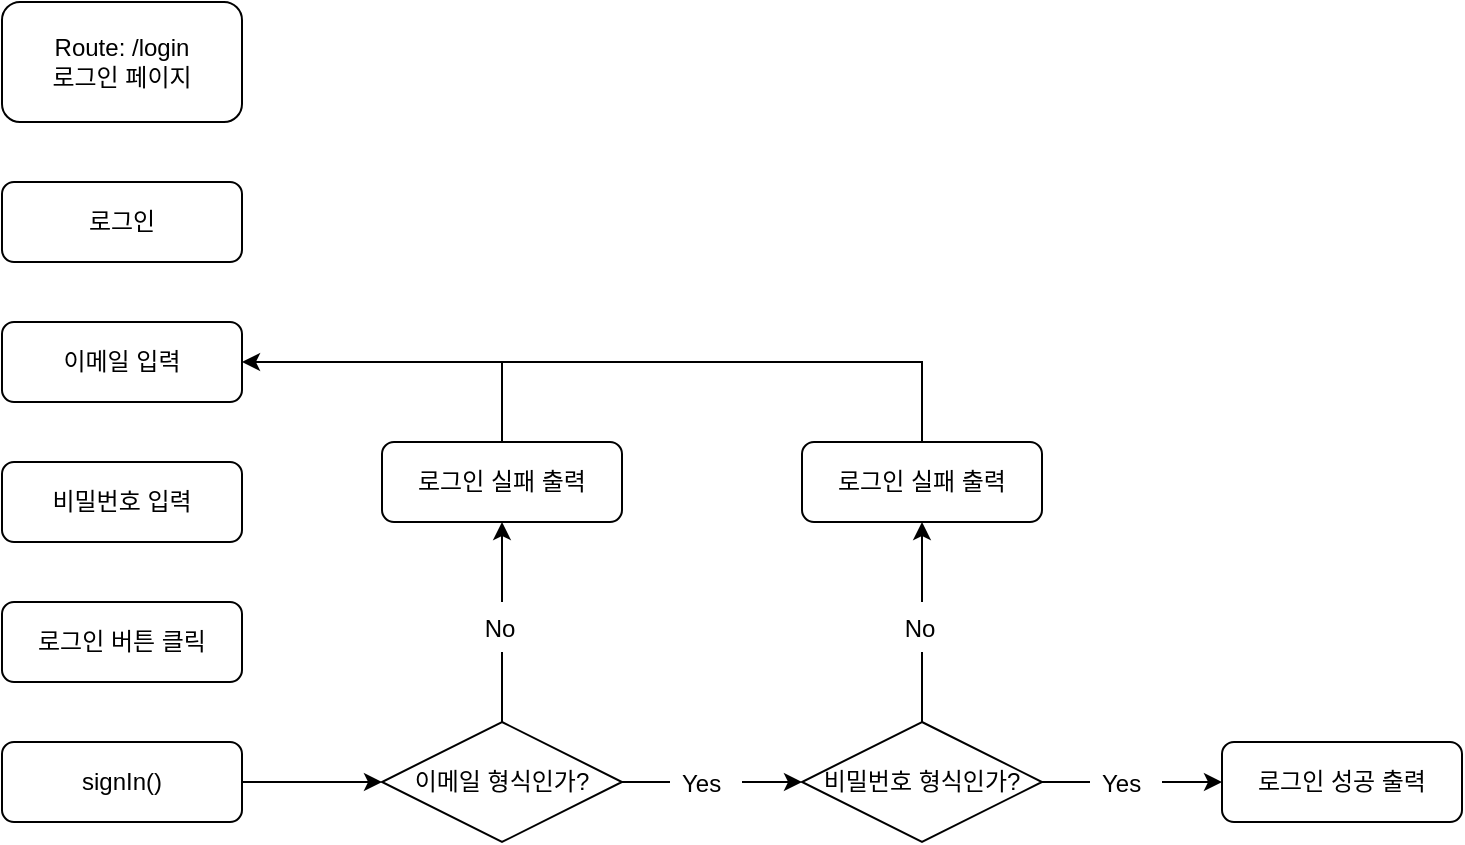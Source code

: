 <mxfile version="16.5.5" type="device"><diagram id="C5RBs43oDa-KdzZeNtuy" name="Page-1"><mxGraphModel dx="946" dy="614" grid="1" gridSize="10" guides="1" tooltips="1" connect="1" arrows="1" fold="1" page="1" pageScale="1" pageWidth="827" pageHeight="1169" math="0" shadow="0"><root><mxCell id="WIyWlLk6GJQsqaUBKTNV-0"/><mxCell id="WIyWlLk6GJQsqaUBKTNV-1" parent="WIyWlLk6GJQsqaUBKTNV-0"/><mxCell id="s9-WetwgZRNQXguAYqes-0" value="Route: /login&lt;br&gt;로그인 페이지&lt;br&gt;" style="rounded=1;whiteSpace=wrap;html=1;" vertex="1" parent="WIyWlLk6GJQsqaUBKTNV-1"><mxGeometry x="40" y="40" width="120" height="60" as="geometry"/></mxCell><mxCell id="s9-WetwgZRNQXguAYqes-1" value="로그인" style="rounded=1;whiteSpace=wrap;html=1;" vertex="1" parent="WIyWlLk6GJQsqaUBKTNV-1"><mxGeometry x="40" y="130" width="120" height="40" as="geometry"/></mxCell><mxCell id="s9-WetwgZRNQXguAYqes-2" value="이메일 입력" style="rounded=1;whiteSpace=wrap;html=1;" vertex="1" parent="WIyWlLk6GJQsqaUBKTNV-1"><mxGeometry x="40" y="200" width="120" height="40" as="geometry"/></mxCell><mxCell id="s9-WetwgZRNQXguAYqes-3" value="비밀번호 입력" style="rounded=1;whiteSpace=wrap;html=1;" vertex="1" parent="WIyWlLk6GJQsqaUBKTNV-1"><mxGeometry x="40" y="270" width="120" height="40" as="geometry"/></mxCell><mxCell id="s9-WetwgZRNQXguAYqes-4" value="로그인 버튼 클릭" style="rounded=1;whiteSpace=wrap;html=1;" vertex="1" parent="WIyWlLk6GJQsqaUBKTNV-1"><mxGeometry x="40" y="340" width="120" height="40" as="geometry"/></mxCell><mxCell id="s9-WetwgZRNQXguAYqes-7" value="signIn()" style="rounded=1;whiteSpace=wrap;html=1;" vertex="1" parent="WIyWlLk6GJQsqaUBKTNV-1"><mxGeometry x="40" y="410" width="120" height="40" as="geometry"/></mxCell><mxCell id="s9-WetwgZRNQXguAYqes-8" value="이메일 형식인가?" style="rhombus;whiteSpace=wrap;html=1;" vertex="1" parent="WIyWlLk6GJQsqaUBKTNV-1"><mxGeometry x="230" y="400" width="120" height="60" as="geometry"/></mxCell><mxCell id="s9-WetwgZRNQXguAYqes-9" value="" style="endArrow=classic;html=1;rounded=0;exitX=1;exitY=0.5;exitDx=0;exitDy=0;" edge="1" parent="WIyWlLk6GJQsqaUBKTNV-1" source="s9-WetwgZRNQXguAYqes-7" target="s9-WetwgZRNQXguAYqes-8"><mxGeometry width="50" height="50" relative="1" as="geometry"><mxPoint x="390" y="340" as="sourcePoint"/><mxPoint x="450" y="340" as="targetPoint"/></mxGeometry></mxCell><mxCell id="s9-WetwgZRNQXguAYqes-10" value="" style="endArrow=classic;html=1;rounded=0;exitX=1;exitY=0.5;exitDx=0;exitDy=0;startArrow=none;" edge="1" parent="WIyWlLk6GJQsqaUBKTNV-1" source="s9-WetwgZRNQXguAYqes-11"><mxGeometry width="50" height="50" relative="1" as="geometry"><mxPoint x="390" y="340" as="sourcePoint"/><mxPoint x="440" y="430" as="targetPoint"/></mxGeometry></mxCell><mxCell id="s9-WetwgZRNQXguAYqes-11" value="Yes" style="text;strokeColor=none;fillColor=none;align=left;verticalAlign=middle;spacingLeft=4;spacingRight=4;overflow=hidden;points=[[0,0.5],[1,0.5]];portConstraint=eastwest;rotatable=0;" vertex="1" parent="WIyWlLk6GJQsqaUBKTNV-1"><mxGeometry x="374" y="415" width="36" height="30" as="geometry"/></mxCell><mxCell id="s9-WetwgZRNQXguAYqes-12" value="" style="endArrow=none;html=1;rounded=0;exitX=1;exitY=0.5;exitDx=0;exitDy=0;" edge="1" parent="WIyWlLk6GJQsqaUBKTNV-1" source="s9-WetwgZRNQXguAYqes-8" target="s9-WetwgZRNQXguAYqes-11"><mxGeometry width="50" height="50" relative="1" as="geometry"><mxPoint x="350" y="430" as="sourcePoint"/><mxPoint x="440" y="430" as="targetPoint"/></mxGeometry></mxCell><mxCell id="s9-WetwgZRNQXguAYqes-13" value="로그인 성공 출력" style="rounded=1;whiteSpace=wrap;html=1;" vertex="1" parent="WIyWlLk6GJQsqaUBKTNV-1"><mxGeometry x="650" y="410" width="120" height="40" as="geometry"/></mxCell><mxCell id="s9-WetwgZRNQXguAYqes-15" value="" style="endArrow=classic;html=1;rounded=0;exitX=0.5;exitY=0;exitDx=0;exitDy=0;startArrow=none;" edge="1" parent="WIyWlLk6GJQsqaUBKTNV-1" source="s9-WetwgZRNQXguAYqes-16"><mxGeometry width="50" height="50" relative="1" as="geometry"><mxPoint x="390" y="300" as="sourcePoint"/><mxPoint x="290" y="300" as="targetPoint"/></mxGeometry></mxCell><mxCell id="s9-WetwgZRNQXguAYqes-16" value=" No" style="text;strokeColor=none;fillColor=none;align=left;verticalAlign=middle;spacingLeft=4;spacingRight=4;overflow=hidden;points=[[0,0.5],[1,0.5]];portConstraint=eastwest;rotatable=0;" vertex="1" parent="WIyWlLk6GJQsqaUBKTNV-1"><mxGeometry x="272" y="340" width="36" height="25" as="geometry"/></mxCell><mxCell id="s9-WetwgZRNQXguAYqes-17" value="" style="endArrow=none;html=1;rounded=0;exitX=0.5;exitY=0;exitDx=0;exitDy=0;" edge="1" parent="WIyWlLk6GJQsqaUBKTNV-1" source="s9-WetwgZRNQXguAYqes-8" target="s9-WetwgZRNQXguAYqes-16"><mxGeometry width="50" height="50" relative="1" as="geometry"><mxPoint x="290" y="400" as="sourcePoint"/><mxPoint x="290" y="300" as="targetPoint"/></mxGeometry></mxCell><mxCell id="s9-WetwgZRNQXguAYqes-19" value="로그인 실패 출력" style="rounded=1;whiteSpace=wrap;html=1;" vertex="1" parent="WIyWlLk6GJQsqaUBKTNV-1"><mxGeometry x="230" y="260" width="120" height="40" as="geometry"/></mxCell><mxCell id="s9-WetwgZRNQXguAYqes-20" value="" style="endArrow=classic;html=1;rounded=0;exitX=0.5;exitY=0;exitDx=0;exitDy=0;entryX=1;entryY=0.5;entryDx=0;entryDy=0;" edge="1" parent="WIyWlLk6GJQsqaUBKTNV-1" source="s9-WetwgZRNQXguAYqes-19" target="s9-WetwgZRNQXguAYqes-2"><mxGeometry width="50" height="50" relative="1" as="geometry"><mxPoint x="390" y="300" as="sourcePoint"/><mxPoint x="290" y="150" as="targetPoint"/><Array as="points"><mxPoint x="290" y="220"/></Array></mxGeometry></mxCell><mxCell id="s9-WetwgZRNQXguAYqes-22" value="비밀번호 형식인가?" style="rhombus;whiteSpace=wrap;html=1;" vertex="1" parent="WIyWlLk6GJQsqaUBKTNV-1"><mxGeometry x="440" y="400" width="120" height="60" as="geometry"/></mxCell><mxCell id="s9-WetwgZRNQXguAYqes-23" value="" style="endArrow=classic;html=1;rounded=0;exitX=1;exitY=0.5;exitDx=0;exitDy=0;startArrow=none;" edge="1" parent="WIyWlLk6GJQsqaUBKTNV-1" source="s9-WetwgZRNQXguAYqes-24"><mxGeometry width="50" height="50" relative="1" as="geometry"><mxPoint x="600" y="340" as="sourcePoint"/><mxPoint x="650" y="430" as="targetPoint"/></mxGeometry></mxCell><mxCell id="s9-WetwgZRNQXguAYqes-24" value="Yes" style="text;strokeColor=none;fillColor=none;align=left;verticalAlign=middle;spacingLeft=4;spacingRight=4;overflow=hidden;points=[[0,0.5],[1,0.5]];portConstraint=eastwest;rotatable=0;" vertex="1" parent="WIyWlLk6GJQsqaUBKTNV-1"><mxGeometry x="584" y="415" width="36" height="30" as="geometry"/></mxCell><mxCell id="s9-WetwgZRNQXguAYqes-25" value="" style="endArrow=none;html=1;rounded=0;exitX=1;exitY=0.5;exitDx=0;exitDy=0;" edge="1" parent="WIyWlLk6GJQsqaUBKTNV-1" target="s9-WetwgZRNQXguAYqes-24"><mxGeometry width="50" height="50" relative="1" as="geometry"><mxPoint x="560" y="430" as="sourcePoint"/><mxPoint x="650" y="430" as="targetPoint"/></mxGeometry></mxCell><mxCell id="s9-WetwgZRNQXguAYqes-26" value="" style="endArrow=classic;html=1;rounded=0;exitX=0.5;exitY=0;exitDx=0;exitDy=0;startArrow=none;" edge="1" parent="WIyWlLk6GJQsqaUBKTNV-1" source="s9-WetwgZRNQXguAYqes-27"><mxGeometry width="50" height="50" relative="1" as="geometry"><mxPoint x="600" y="300" as="sourcePoint"/><mxPoint x="500" y="300" as="targetPoint"/></mxGeometry></mxCell><mxCell id="s9-WetwgZRNQXguAYqes-27" value=" No" style="text;strokeColor=none;fillColor=none;align=left;verticalAlign=middle;spacingLeft=4;spacingRight=4;overflow=hidden;points=[[0,0.5],[1,0.5]];portConstraint=eastwest;rotatable=0;" vertex="1" parent="WIyWlLk6GJQsqaUBKTNV-1"><mxGeometry x="482" y="340" width="36" height="25" as="geometry"/></mxCell><mxCell id="s9-WetwgZRNQXguAYqes-28" value="" style="endArrow=none;html=1;rounded=0;exitX=0.5;exitY=0;exitDx=0;exitDy=0;" edge="1" parent="WIyWlLk6GJQsqaUBKTNV-1" target="s9-WetwgZRNQXguAYqes-27"><mxGeometry width="50" height="50" relative="1" as="geometry"><mxPoint x="500" y="400" as="sourcePoint"/><mxPoint x="500" y="300" as="targetPoint"/></mxGeometry></mxCell><mxCell id="s9-WetwgZRNQXguAYqes-29" value="로그인 실패 출력" style="rounded=1;whiteSpace=wrap;html=1;" vertex="1" parent="WIyWlLk6GJQsqaUBKTNV-1"><mxGeometry x="440" y="260" width="120" height="40" as="geometry"/></mxCell><mxCell id="s9-WetwgZRNQXguAYqes-30" value="" style="endArrow=none;html=1;rounded=0;" edge="1" parent="WIyWlLk6GJQsqaUBKTNV-1"><mxGeometry width="50" height="50" relative="1" as="geometry"><mxPoint x="290" y="220" as="sourcePoint"/><mxPoint x="500" y="260" as="targetPoint"/><Array as="points"><mxPoint x="500" y="220"/></Array></mxGeometry></mxCell></root></mxGraphModel></diagram></mxfile>